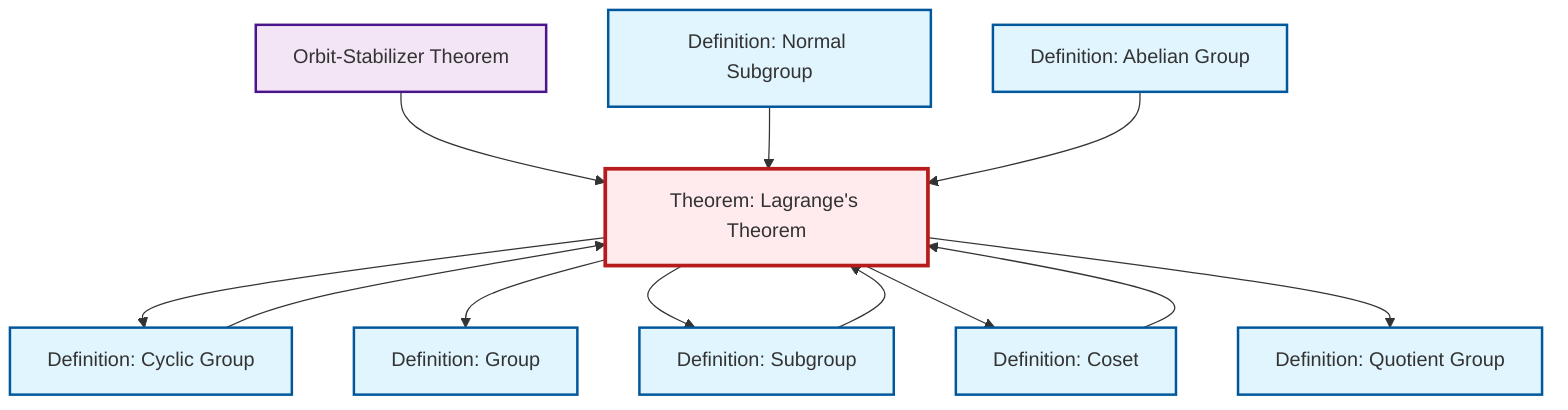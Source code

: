 graph TD
    classDef definition fill:#e1f5fe,stroke:#01579b,stroke-width:2px
    classDef theorem fill:#f3e5f5,stroke:#4a148c,stroke-width:2px
    classDef axiom fill:#fff3e0,stroke:#e65100,stroke-width:2px
    classDef example fill:#e8f5e9,stroke:#1b5e20,stroke-width:2px
    classDef current fill:#ffebee,stroke:#b71c1c,stroke-width:3px
    def-quotient-group["Definition: Quotient Group"]:::definition
    def-normal-subgroup["Definition: Normal Subgroup"]:::definition
    thm-orbit-stabilizer["Orbit-Stabilizer Theorem"]:::theorem
    def-abelian-group["Definition: Abelian Group"]:::definition
    thm-lagrange["Theorem: Lagrange's Theorem"]:::theorem
    def-coset["Definition: Coset"]:::definition
    def-cyclic-group["Definition: Cyclic Group"]:::definition
    def-group["Definition: Group"]:::definition
    def-subgroup["Definition: Subgroup"]:::definition
    thm-lagrange --> def-cyclic-group
    def-cyclic-group --> thm-lagrange
    thm-orbit-stabilizer --> thm-lagrange
    def-normal-subgroup --> thm-lagrange
    thm-lagrange --> def-group
    thm-lagrange --> def-subgroup
    thm-lagrange --> def-coset
    def-abelian-group --> thm-lagrange
    thm-lagrange --> def-quotient-group
    def-coset --> thm-lagrange
    def-subgroup --> thm-lagrange
    class thm-lagrange current